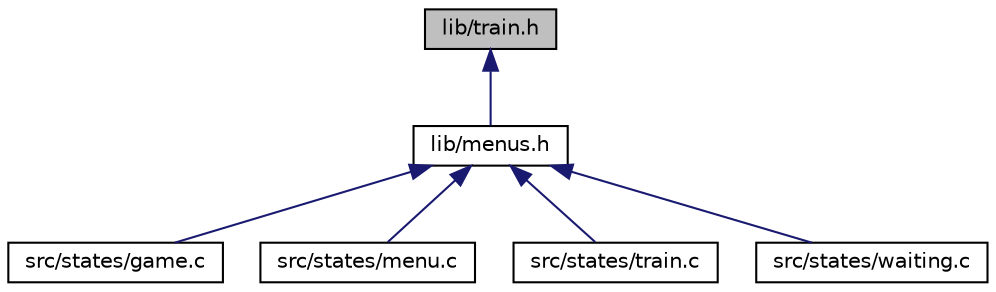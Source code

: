 digraph "lib/train.h"
{
 // LATEX_PDF_SIZE
  edge [fontname="Helvetica",fontsize="10",labelfontname="Helvetica",labelfontsize="10"];
  node [fontname="Helvetica",fontsize="10",shape=record];
  Node1 [label="lib/train.h",height=0.2,width=0.4,color="black", fillcolor="grey75", style="filled", fontcolor="black",tooltip="Header de train.c."];
  Node1 -> Node2 [dir="back",color="midnightblue",fontsize="10",style="solid",fontname="Helvetica"];
  Node2 [label="lib/menus.h",height=0.2,width=0.4,color="black", fillcolor="white", style="filled",URL="$menus_8h.html",tooltip="Header commun aux différents status du jeu."];
  Node2 -> Node3 [dir="back",color="midnightblue",fontsize="10",style="solid",fontname="Helvetica"];
  Node3 [label="src/states/game.c",height=0.2,width=0.4,color="black", fillcolor="white", style="filled",URL="$game_8c.html",tooltip="Déroulement du jeu dans l'état GAME."];
  Node2 -> Node4 [dir="back",color="midnightblue",fontsize="10",style="solid",fontname="Helvetica"];
  Node4 [label="src/states/menu.c",height=0.2,width=0.4,color="black", fillcolor="white", style="filled",URL="$menu_8c.html",tooltip="Déroulement du jeu dans l'état HOME."];
  Node2 -> Node5 [dir="back",color="midnightblue",fontsize="10",style="solid",fontname="Helvetica"];
  Node5 [label="src/states/train.c",height=0.2,width=0.4,color="black", fillcolor="white", style="filled",URL="$train_8c.html",tooltip="Déroulement du jeu dans l'état TRAIN."];
  Node2 -> Node6 [dir="back",color="midnightblue",fontsize="10",style="solid",fontname="Helvetica"];
  Node6 [label="src/states/waiting.c",height=0.2,width=0.4,color="black", fillcolor="white", style="filled",URL="$waiting_8c.html",tooltip="Déroulement du jeu dans l'état WWAITING."];
}
